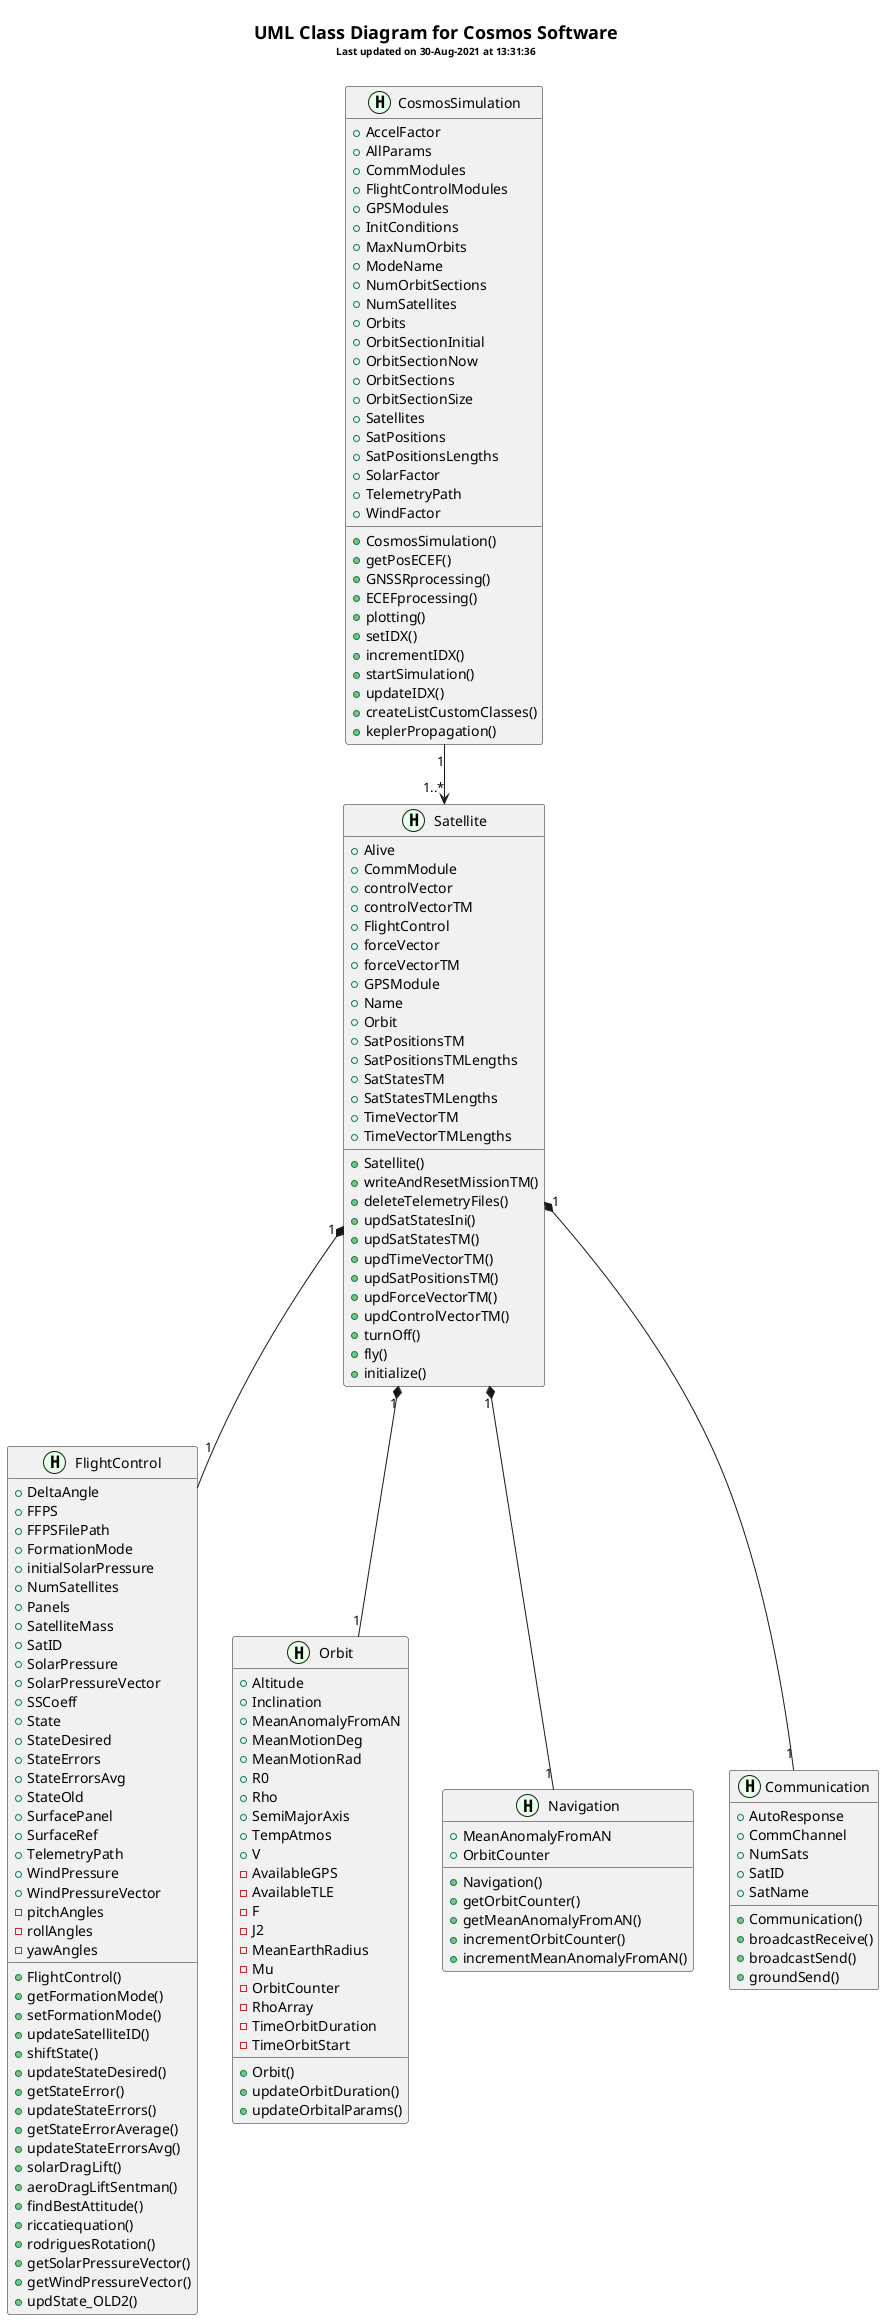 @startuml
 skinparam titleBorderRoundCorner 1
 skinparam titleBorderThickness 2
 skinparam titleBorderColor White 'DarkRed
 skinparam titleBackgroundColor White '#FEFECE

 title
   <size:5> </size>
   == <b>UML Class Diagram for Cosmos Software</b>
   <size:10>Last updated on 30-Aug-2021 at 13:31:36</size>
   <size:5> </size>
 end title

         class CosmosSimulation << (H,#E6FFE6)  >>  {
             {field} + AccelFactor 
             {field} + AllParams 
             {field} + CommModules 
             {field} + FlightControlModules 
             {field} + GPSModules 
             {field} + InitConditions 
             {field} + MaxNumOrbits 
             {field} + ModeName 
             {field} + NumOrbitSections 
             {field} + NumSatellites 
             {field} + Orbits 
             {field} + OrbitSectionInitial 
             {field} + OrbitSectionNow 
             {field} + OrbitSections 
             {field} + OrbitSectionSize 
             {field} + Satellites 
             {field} + SatPositions 
             {field} + SatPositionsLengths 
             {field} + SolarFactor 
             {field} + TelemetryPath 
             {field} + WindFactor 
            ____
             + CosmosSimulation() 
             + getPosECEF() 
             + GNSSRprocessing() 
             + ECEFprocessing() 
             + plotting() 
             + setIDX() 
             + incrementIDX() 
             + startSimulation() 
             + updateIDX() 
             + createListCustomClasses() 
             + keplerPropagation() 
         }
         class Satellite << (H,#E6FFE6)  >>  {
             {field} + Alive 
             {field} + CommModule 
             {field} + controlVector 
             {field} + controlVectorTM 
             {field} + FlightControl 
             {field} + forceVector 
             {field} + forceVectorTM 
             {field} + GPSModule 
             {field} + Name 
             {field} + Orbit 
             {field} + SatPositionsTM 
             {field} + SatPositionsTMLengths 
             {field} + SatStatesTM 
             {field} + SatStatesTMLengths 
             {field} + TimeVectorTM 
             {field} + TimeVectorTMLengths 
            ____
             + Satellite() 
             + writeAndResetMissionTM() 
             + deleteTelemetryFiles() 
             + updSatStatesIni() 
             + updSatStatesTM() 
             + updTimeVectorTM() 
             + updSatPositionsTM() 
             + updForceVectorTM() 
             + updControlVectorTM() 
             + turnOff() 
             + fly() 
             + initialize() 
         }
         class FlightControl << (H,#E6FFE6)  >>  {
             {field} + DeltaAngle 
             {field} + FFPS 
             {field} + FFPSFilePath 
             {field} + FormationMode 
             {field} + initialSolarPressure 
             {field} + NumSatellites 
             {field} + Panels 
             {field} + SatelliteMass 
             {field} + SatID 
             {field} + SolarPressure 
             {field} + SolarPressureVector 
             {field} + SSCoeff 
             {field} + State 
             {field} + StateDesired 
             {field} + StateErrors 
             {field} + StateErrorsAvg 
             {field} + StateOld 
             {field} + SurfacePanel 
             {field} + SurfaceRef 
             {field} + TelemetryPath 
             {field} + WindPressure 
             {field} + WindPressureVector 
             {field} - pitchAngles 
             {field} - rollAngles 
             {field} - yawAngles 
            ____
             + FlightControl() 
             + getFormationMode() 
             + setFormationMode() 
             + updateSatelliteID() 
             + shiftState() 
             + updateStateDesired() 
             + getStateError() 
             + updateStateErrors() 
             + getStateErrorAverage() 
             + updateStateErrorsAvg() 
             + solarDragLift() 
             + aeroDragLiftSentman() 
             + findBestAttitude() 
             + riccatiequation() 
             + rodriguesRotation() 
             + getSolarPressureVector() 
             + getWindPressureVector() 
             + updState_OLD2() 
         }
         class Orbit << (H,#E6FFE6)  >>  {
             {field} + Altitude 
             {field} + Inclination 
             {field} + MeanAnomalyFromAN 
             {field} + MeanMotionDeg 
             {field} + MeanMotionRad 
             {field} + R0 
             {field} + Rho 
             {field} + SemiMajorAxis 
             {field} + TempAtmos 
             {field} + V 
             {field} - AvailableGPS 
             {field} - AvailableTLE 
             {field} - F 
             {field} - J2 
             {field} - MeanEarthRadius 
             {field} - Mu 
             {field} - OrbitCounter 
             {field} - RhoArray 
             {field} - TimeOrbitDuration 
             {field} - TimeOrbitStart 
            ____
             + Orbit() 
             + updateOrbitDuration() 
             + updateOrbitalParams() 
         }
         class Navigation << (H,#E6FFE6)  >>  {
             {field} + MeanAnomalyFromAN 
             {field} + OrbitCounter 
            ____
             + Navigation() 
             + getOrbitCounter() 
             + getMeanAnomalyFromAN() 
             + incrementOrbitCounter() 
             + incrementMeanAnomalyFromAN() 
         }
         class Communication << (H,#E6FFE6)  >>  {
             {field} + AutoResponse 
             {field} + CommChannel 
             {field} + NumSats 
             {field} + SatID 
             {field} + SatName 
            ____
             + Communication() 
             + broadcastReceive() 
             + broadcastSend() 
             + groundSend() 
         }
     CosmosSimulation "1" --> "1..*" Satellite
     Satellite "1" *-- "1" FlightControl
     Satellite "1" *-- "1" Orbit
     Satellite "1" *-- "1" Navigation
     Satellite "1" *-- "1" Communication
 @enduml

' 30-Aug-2021 13:31:35
